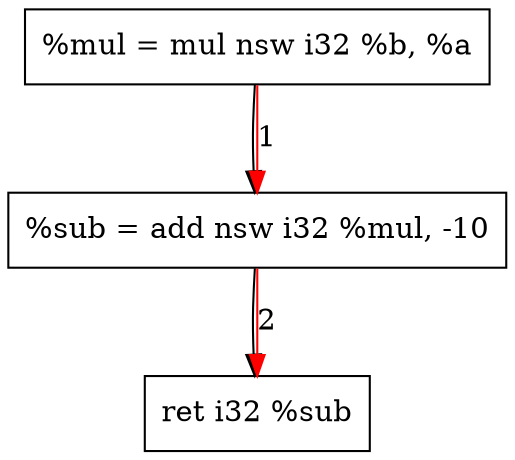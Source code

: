 digraph "CDFG for'func' function" {
	Node0x561415ec7490[shape=record, label="  %mul = mul nsw i32 %b, %a"]
	Node0x561415ec7b40[shape=record, label="  %sub = add nsw i32 %mul, -10"]
	Node0x561415ec7418[shape=record, label="  ret i32 %sub"]
	Node0x561415ec7490 -> Node0x561415ec7b40
	Node0x561415ec7b40 -> Node0x561415ec7418
edge [color=red]
	Node0x561415ec7490 -> Node0x561415ec7b40[label="1"]
	Node0x561415ec7b40 -> Node0x561415ec7418[label="2"]
}
